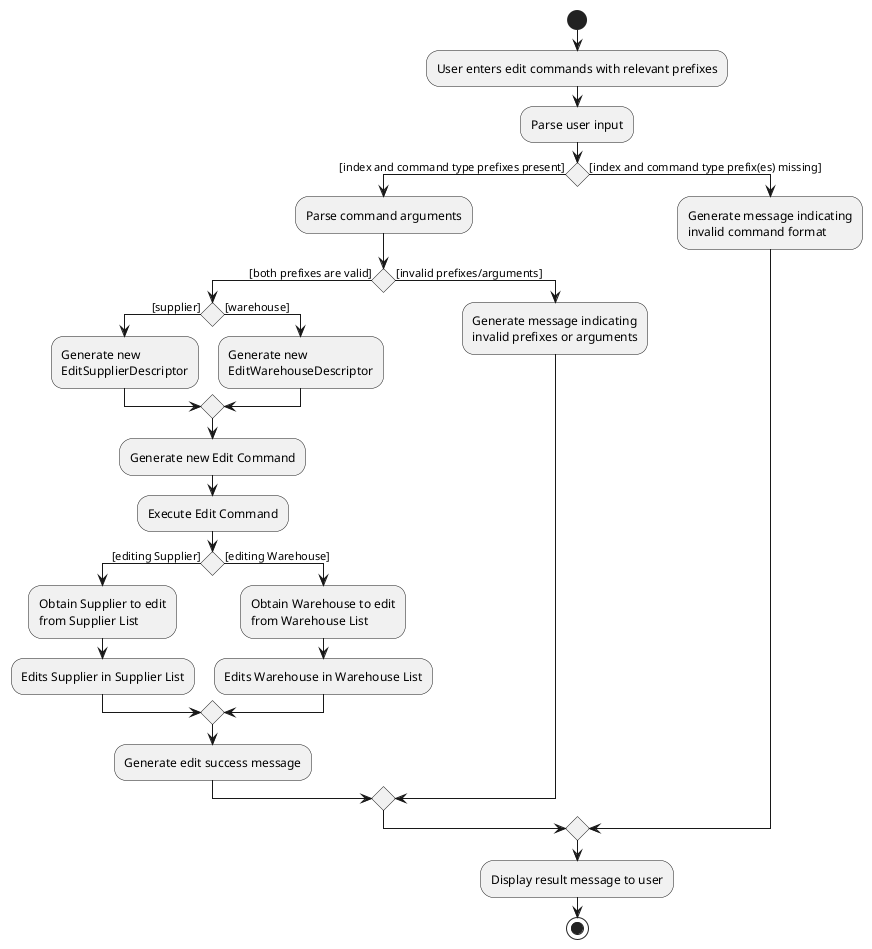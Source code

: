 @startuml
start
:User enters edit commands with relevant prefixes;
:Parse user input;

'Since the beta syntax does not support placing the condition outside the
'diamond we place it as the true branch instead.

if () then ([index and command type prefixes present])
    :Parse command arguments;
    if () then([both prefixes are valid])
        if () then([supplier])
        :Generate new
        EditSupplierDescriptor;
        else ([warehouse])
        :Generate new
        EditWarehouseDescriptor;
        endif

        :Generate new Edit Command;
        :Execute Edit Command;

        if () then([editing Supplier])
        :Obtain Supplier to edit
        from Supplier List;
        :Edits Supplier in Supplier List;
        else ([editing Warehouse])
        :Obtain Warehouse to edit
        from Warehouse List;
        :Edits Warehouse in Warehouse List;
        endif
        :Generate edit success message;
    else ([invalid prefixes/arguments])
    :Generate message indicating
    invalid prefixes or arguments;
    endif
else ([index and command type prefix(es) missing])
    :Generate message indicating
    invalid command format;
endif
:Display result message to user;
stop
@enduml
